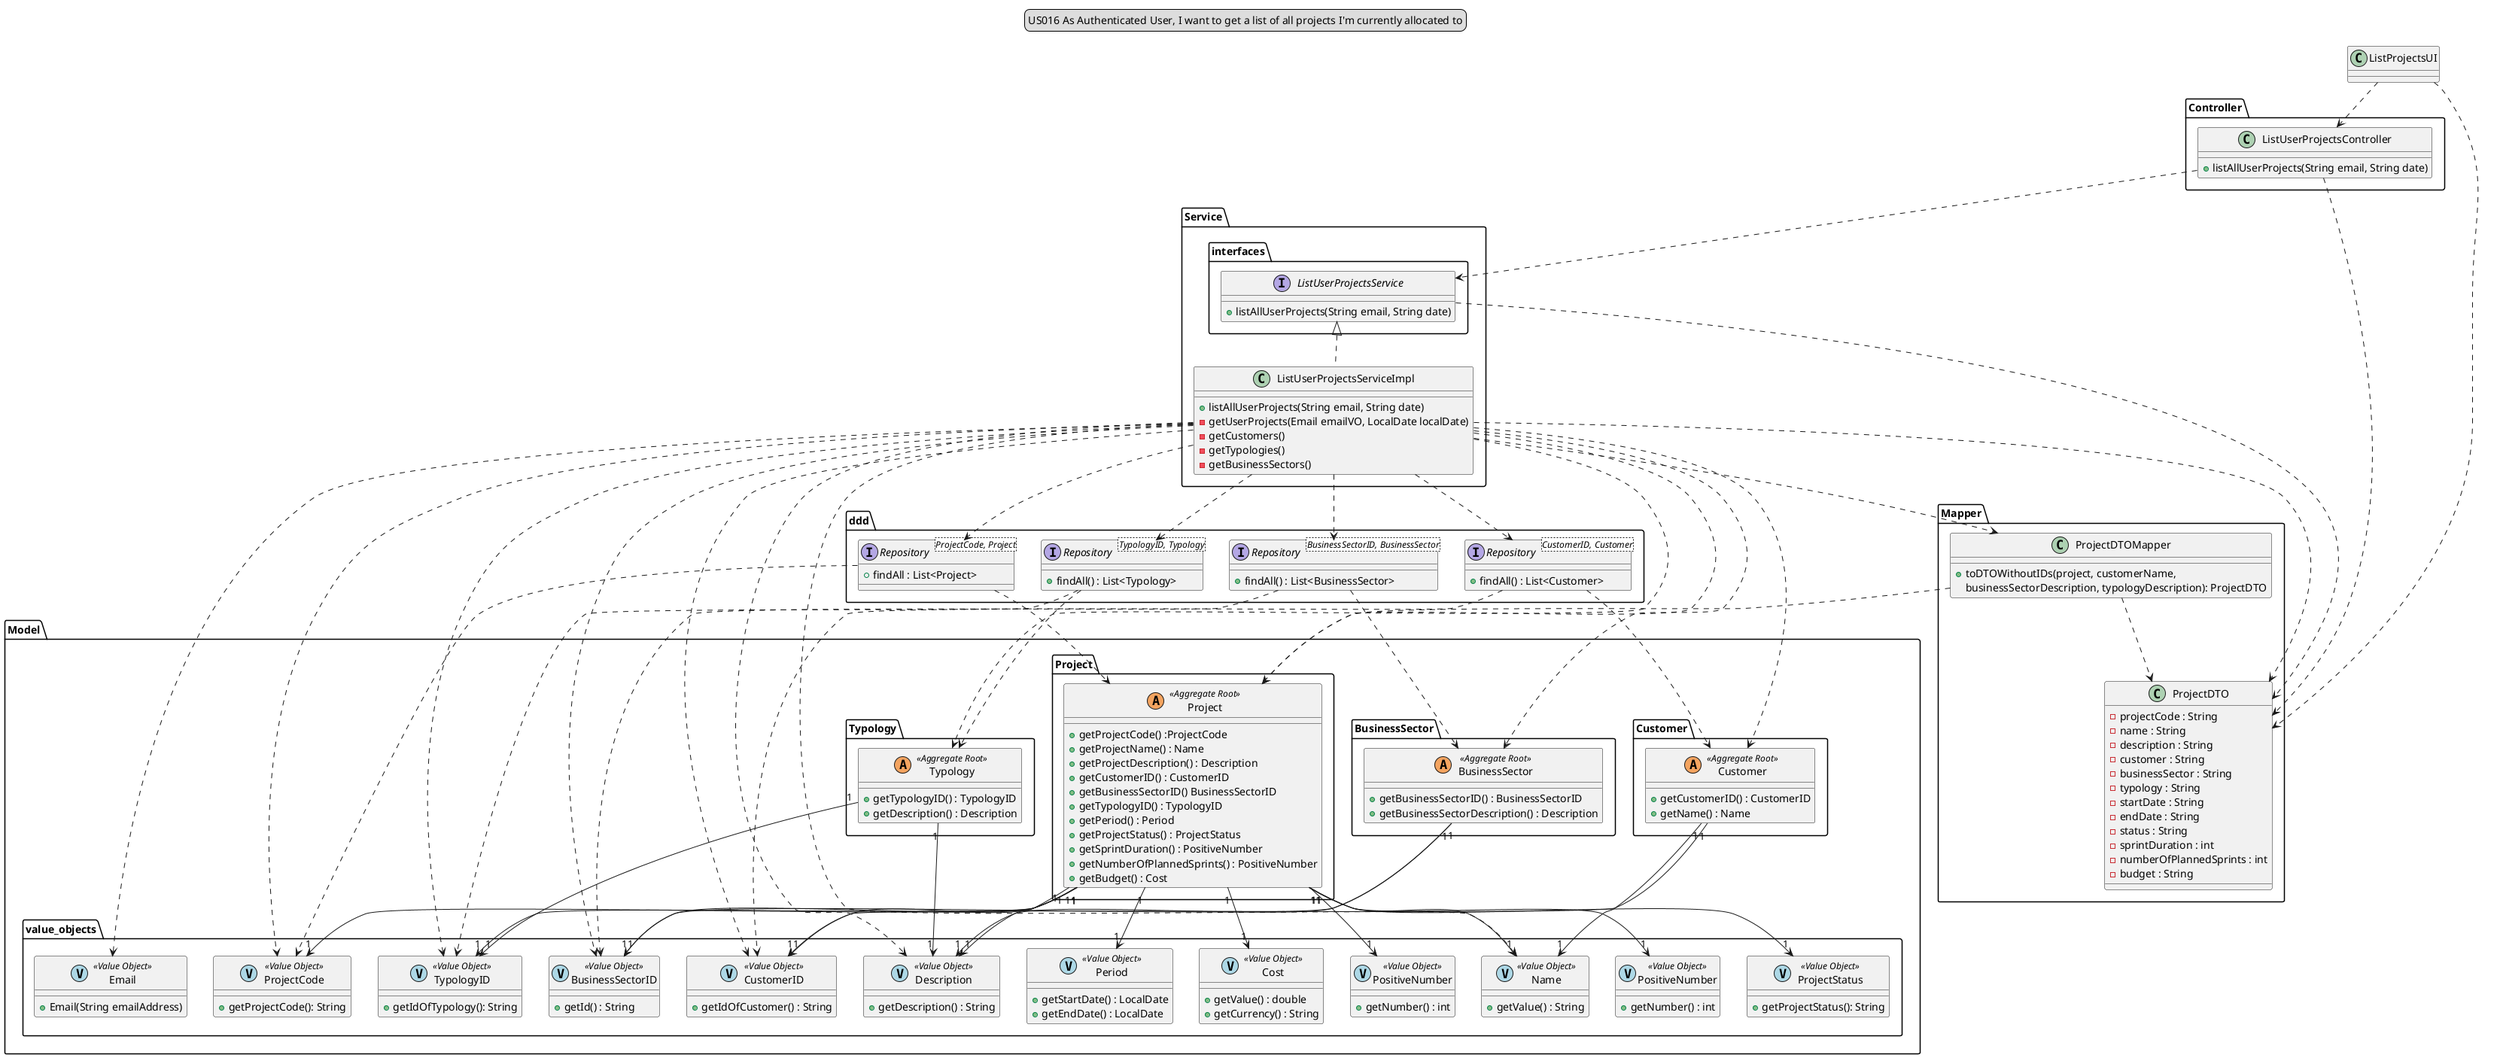 @startuml

legend top
US016 As Authenticated User, I want to get a list of all projects I'm currently allocated to
end legend



package Controller {
    class "ListUserProjectsController" as controller {
        +listAllUserProjects(String email, String date)
    }
}

package Service {
    package interfaces {
        interface "ListUserProjectsService" as  serviceI {
            +listAllUserProjects(String email, String date)

        }
    }
    class "ListUserProjectsServiceImpl" as service {
        +listAllUserProjects(String email, String date)
        -getUserProjects(Email emailVO, LocalDate localDate)
        -getCustomers()
        -getTypologies()
        -getBusinessSectors()


    }
}

package ddd {
    interface "Repository<ProjectCode, Project>" as interfacePrjRepo {
        +findAll : List<Project>
    }
    interface "Repository<TypologyID, Typology>" as interfaceTypoRepo {
        +findAll() : List<Typology>
    }
    interface "Repository<BusinessSectorID, BusinessSector>" as interfaceBusinessSecRepo {
        +findAll() : List<BusinessSector>
    }
    interface "Repository<CustomerID, Customer>" as interfaceCustomerRepo {
        +findAll() : List<Customer>
    }
}

package Mapper {
    class "ProjectDTOMapper" as projectMapper {
        + toDTOWithoutIDs(project, customerName,
        businessSectorDescription, typologyDescription): ProjectDTO
    }
    class "ProjectDTO" as projectDTO {
     - projectCode : String
     - name : String
     - description : String
     - customer : String
     - businessSector : String
     - typology : String
     - startDate : String
     - endDate : String
     - status : String
     - sprintDuration : int
     - numberOfPlannedSprints : int
     - budget : String
     }
}

package Model {

    package value_objects {
        class "ProjectCode" as projectCode <<(V, LightBlue) Value Object>> {
            +getProjectCode(): String
        }
        class "Name" as name <<(V, LightBlue) Value Object>> {
            +getValue() : String
        }
        class "Description" as description <<(V, LightBlue) Value Object>> {
            +getDescription() : String
        }
        class "CustomerID" as customerID <<(V, LightBlue) Value Object>> {
            +getIdOfCustomer() : String
        }
        class "BusinessSectorID" as businessSectorID <<(V, LightBlue) Value Object>> {
            +getId() : String
        }
        class "TypologyID" as typologyID <<(V, LightBlue) Value Object>> {
            +getIdOfTypology(): String
        }
        class "ProjectStatus" as projectStatus <<(V, LightBlue) Value Object>> {
            +getProjectStatus(): String
        }
        class "PositiveNumber" as sprintDuration <<(V, LightBlue) Value Object>> {
            +getNumber() : int
        }
        class "PositiveNumber" as numberOfPlannedSprints <<(V, LightBlue) Value Object>> {
            +getNumber() : int
        }
        class "Cost" as budget <<(V, LightBlue) Value Object>> {
            +getValue() : double
            +getCurrency() : String
        }
        class "Period" as period <<(V, LightBlue) Value Object>> {
            +getStartDate() : LocalDate
            +getEndDate() : LocalDate
        }
        class "Email" as email <<(V, LightBlue) Value Object>>{
            +Email(String emailAddress)
        }

    }

    package Project {
        class "Project" as project <<(A,SandyBrown) Aggregate Root>> {
            +getProjectCode() :ProjectCode
            +getProjectName() : Name
            +getProjectDescription() : Description
            +getCustomerID() : CustomerID
            +getBusinessSectorID() BusinessSectorID
            +getTypologyID() : TypologyID
            +getPeriod() : Period
            +getProjectStatus() : ProjectStatus
            +getSprintDuration() : PositiveNumber
            +getNumberOfPlannedSprints() : PositiveNumber
            +getBudget() : Cost
        }
    }

    package Typology {
        class "Typology" as typology <<(A,SandyBrown) Aggregate Root>> {
            +getTypologyID() : TypologyID
            +getDescription() : Description
        }
    }

    package Customer {
        class "Customer" as customer <<(A,SandyBrown) Aggregate Root>> {
            +getCustomerID() : CustomerID
            +getName() : Name
        }
    }
    package BusinessSector{
        class "BusinessSector" as businessSector <<(A,SandyBrown) Aggregate Root>> {
            +getBusinessSectorID() : BusinessSectorID
            +getBusinessSectorDescription() : Description
        }
    }
}

ListProjectsUI ..> controller
ListProjectsUI ..> projectDTO

controller ..> serviceI
controller ...> projectDTO
serviceI <|.. service
serviceI ..> projectDTO

service ..> interfacePrjRepo
service ..> interfaceTypoRepo
service ..> interfaceBusinessSecRepo
service ..> interfaceCustomerRepo
service ..> projectMapper
service ..> projectDTO
service ..> project
service ..> projectCode
service ..> customer
service ..> customerID
service ..> businessSector
service ..> businessSectorID
service ..> typology
service ..> typologyID
service ..> name
service ..> description
service ..> email


interfacePrjRepo ..> project
interfacePrjRepo ..> projectCode
interfaceTypoRepo ..> typology
interfaceTypoRepo ..> typologyID
interfaceBusinessSecRepo ..> businessSector
interfaceBusinessSecRepo ..> businessSectorID
interfaceCustomerRepo ..> customer
interfaceCustomerRepo ..> customerID

project "1" --> "1" projectCode
project "1" --> "1" name
project "1" --> "1" description
project "1" --> "1" customerID
project "1" --> "1" businessSectorID
project "1" --> "1" typologyID
project "1" --> "1" projectStatus
project "1" --> "1" sprintDuration
project "1" --> "1" numberOfPlannedSprints
project "1" --> "1" budget
project "1" --> "1" period

typology "1" --> "1" "typologyID"
typology "1" --> "1" "description"

customer "1" --> "1" "customerID"
customer "1" --> "1" "name"

businessSector "1" --> "1" "businessSectorID"
businessSector "1" --> "1" "description"

projectMapper ..> projectDTO
projectMapper ..> project

@enduml
